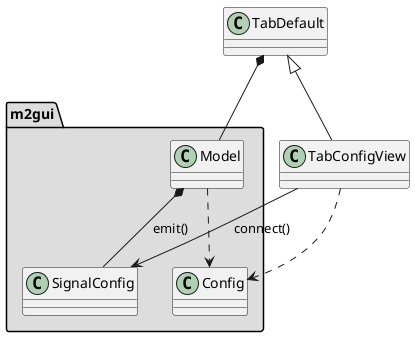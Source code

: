 @startuml
package "m2gui" #DDDDDD {
  Model *-- SignalConfig : emit()
  Model ..> Config
}

TabDefault *-- Model
TabDefault <|-- TabConfigView

TabConfigView --> SignalConfig : connect()
TabConfigView ..> Config
@enduml
